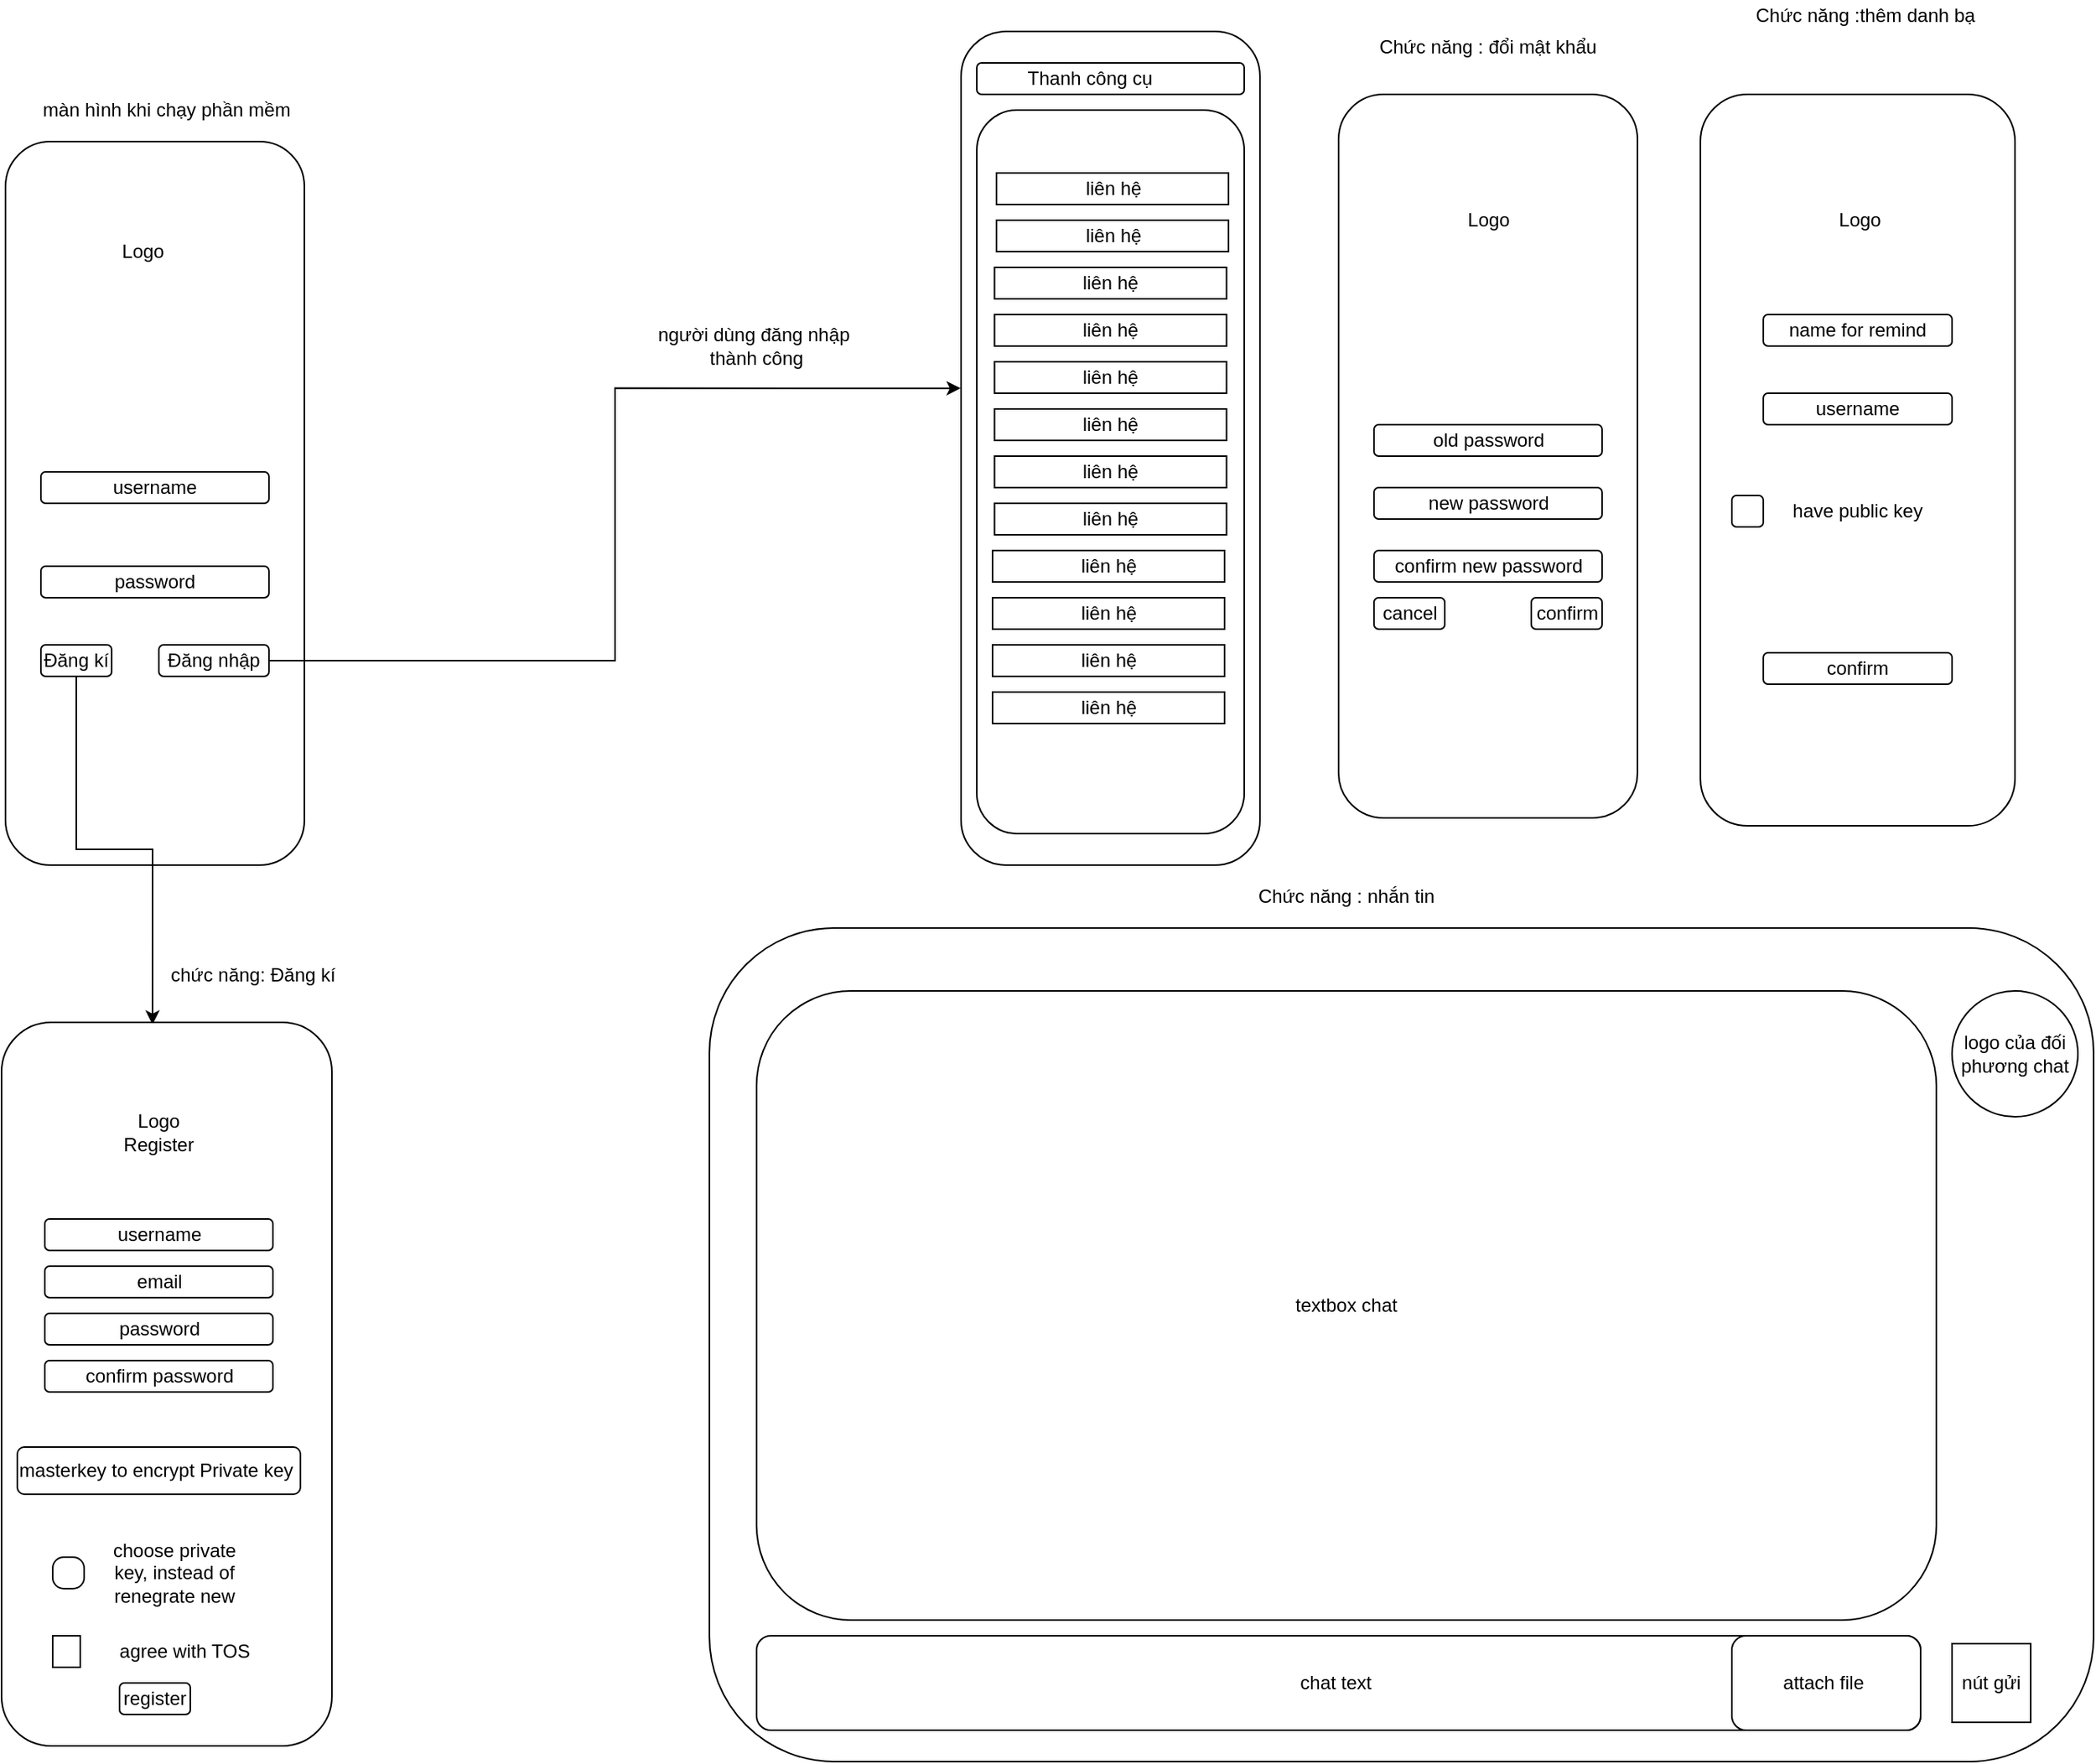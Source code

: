 <mxfile version="14.6.6" type="github">
  <diagram id="R-O5f7suQrWHJMY9VDNE" name="Page-1">
    <mxGraphModel dx="1673" dy="1967" grid="1" gridSize="10" guides="1" tooltips="1" connect="1" arrows="1" fold="1" page="1" pageScale="1" pageWidth="850" pageHeight="1100" math="0" shadow="0">
      <root>
        <mxCell id="0" />
        <mxCell id="1" parent="0" />
        <mxCell id="_od8C_fX1GK80lD2vwEX-1" value="" style="rounded=1;whiteSpace=wrap;html=1;" parent="1" vertex="1">
          <mxGeometry x="12.5" y="50" width="190" height="460" as="geometry" />
        </mxCell>
        <mxCell id="_od8C_fX1GK80lD2vwEX-2" value="username" style="rounded=1;whiteSpace=wrap;html=1;" parent="1" vertex="1">
          <mxGeometry x="35" y="260" width="145" height="20" as="geometry" />
        </mxCell>
        <mxCell id="_od8C_fX1GK80lD2vwEX-59" style="edgeStyle=orthogonalEdgeStyle;rounded=0;orthogonalLoop=1;jettySize=auto;html=1;entryX=-0.001;entryY=0.428;entryDx=0;entryDy=0;entryPerimeter=0;" parent="1" source="_od8C_fX1GK80lD2vwEX-3" target="_od8C_fX1GK80lD2vwEX-12" edge="1">
          <mxGeometry relative="1" as="geometry" />
        </mxCell>
        <mxCell id="_od8C_fX1GK80lD2vwEX-3" value="Đăng nhập" style="rounded=1;whiteSpace=wrap;html=1;" parent="1" vertex="1">
          <mxGeometry x="110" y="370" width="70" height="20" as="geometry" />
        </mxCell>
        <mxCell id="_od8C_fX1GK80lD2vwEX-4" value="password" style="rounded=1;whiteSpace=wrap;html=1;" parent="1" vertex="1">
          <mxGeometry x="35" y="320" width="145" height="20" as="geometry" />
        </mxCell>
        <mxCell id="_od8C_fX1GK80lD2vwEX-58" style="edgeStyle=orthogonalEdgeStyle;rounded=0;orthogonalLoop=1;jettySize=auto;html=1;entryX=0.457;entryY=0.003;entryDx=0;entryDy=0;entryPerimeter=0;" parent="1" source="_od8C_fX1GK80lD2vwEX-5" target="_od8C_fX1GK80lD2vwEX-6" edge="1">
          <mxGeometry relative="1" as="geometry" />
        </mxCell>
        <mxCell id="_od8C_fX1GK80lD2vwEX-5" value="Đăng kí" style="rounded=1;whiteSpace=wrap;html=1;" parent="1" vertex="1">
          <mxGeometry x="35" y="370" width="45" height="20" as="geometry" />
        </mxCell>
        <mxCell id="_od8C_fX1GK80lD2vwEX-6" value="" style="rounded=1;whiteSpace=wrap;html=1;" parent="1" vertex="1">
          <mxGeometry x="10" y="610" width="210" height="460" as="geometry" />
        </mxCell>
        <mxCell id="_od8C_fX1GK80lD2vwEX-7" value="username" style="rounded=1;whiteSpace=wrap;html=1;" parent="1" vertex="1">
          <mxGeometry x="37.5" y="735" width="145" height="20" as="geometry" />
        </mxCell>
        <mxCell id="_od8C_fX1GK80lD2vwEX-8" value="email" style="rounded=1;whiteSpace=wrap;html=1;" parent="1" vertex="1">
          <mxGeometry x="37.5" y="765" width="145" height="20" as="geometry" />
        </mxCell>
        <mxCell id="_od8C_fX1GK80lD2vwEX-9" value="password" style="rounded=1;whiteSpace=wrap;html=1;" parent="1" vertex="1">
          <mxGeometry x="37.5" y="795" width="145" height="20" as="geometry" />
        </mxCell>
        <mxCell id="_od8C_fX1GK80lD2vwEX-10" value="confirm password" style="rounded=1;whiteSpace=wrap;html=1;" parent="1" vertex="1">
          <mxGeometry x="37.5" y="825" width="145" height="20" as="geometry" />
        </mxCell>
        <mxCell id="_od8C_fX1GK80lD2vwEX-11" value="register" style="rounded=1;whiteSpace=wrap;html=1;" parent="1" vertex="1">
          <mxGeometry x="85" y="1030" width="45" height="20" as="geometry" />
        </mxCell>
        <mxCell id="_od8C_fX1GK80lD2vwEX-12" value="" style="rounded=1;whiteSpace=wrap;html=1;" parent="1" vertex="1">
          <mxGeometry x="620" y="-20" width="190" height="530" as="geometry" />
        </mxCell>
        <mxCell id="_od8C_fX1GK80lD2vwEX-13" value="" style="rounded=1;whiteSpace=wrap;html=1;" parent="1" vertex="1">
          <mxGeometry x="630" y="30" width="170" height="460" as="geometry" />
        </mxCell>
        <mxCell id="_od8C_fX1GK80lD2vwEX-14" value="Logo" style="text;html=1;strokeColor=none;fillColor=none;align=center;verticalAlign=middle;whiteSpace=wrap;rounded=0;" parent="1" vertex="1">
          <mxGeometry x="80" y="110" width="40" height="20" as="geometry" />
        </mxCell>
        <mxCell id="_od8C_fX1GK80lD2vwEX-15" value="" style="rounded=0;whiteSpace=wrap;html=1;arcSize=12;" parent="1" vertex="1">
          <mxGeometry x="42.5" y="1000" width="17.5" height="20" as="geometry" />
        </mxCell>
        <mxCell id="_od8C_fX1GK80lD2vwEX-16" value="agree with TOS" style="text;html=1;strokeColor=none;fillColor=none;align=center;verticalAlign=middle;whiteSpace=wrap;rounded=0;" parent="1" vertex="1">
          <mxGeometry x="60" y="1000" width="132.5" height="20" as="geometry" />
        </mxCell>
        <mxCell id="_od8C_fX1GK80lD2vwEX-17" value="Logo&lt;br&gt;Register" style="text;html=1;strokeColor=none;fillColor=none;align=center;verticalAlign=middle;whiteSpace=wrap;rounded=0;" parent="1" vertex="1">
          <mxGeometry x="90" y="670" width="40" height="20" as="geometry" />
        </mxCell>
        <mxCell id="_od8C_fX1GK80lD2vwEX-18" value="" style="rounded=1;whiteSpace=wrap;html=1;" parent="1" vertex="1">
          <mxGeometry x="630" width="170" height="20" as="geometry" />
        </mxCell>
        <mxCell id="_od8C_fX1GK80lD2vwEX-19" value="liên hệ" style="rounded=0;whiteSpace=wrap;html=1;" parent="1" vertex="1">
          <mxGeometry x="642.5" y="70" width="147.5" height="20" as="geometry" />
        </mxCell>
        <mxCell id="_od8C_fX1GK80lD2vwEX-33" value="Thanh công cụ" style="text;html=1;strokeColor=none;fillColor=none;align=center;verticalAlign=middle;whiteSpace=wrap;rounded=0;" parent="1" vertex="1">
          <mxGeometry x="642.5" width="117.5" height="20" as="geometry" />
        </mxCell>
        <mxCell id="_od8C_fX1GK80lD2vwEX-34" value="" style="rounded=1;whiteSpace=wrap;html=1;" parent="1" vertex="1">
          <mxGeometry x="460" y="550" width="880" height="530" as="geometry" />
        </mxCell>
        <mxCell id="_od8C_fX1GK80lD2vwEX-35" value="textbox chat" style="rounded=1;whiteSpace=wrap;html=1;" parent="1" vertex="1">
          <mxGeometry x="490" y="590" width="750" height="400" as="geometry" />
        </mxCell>
        <mxCell id="_od8C_fX1GK80lD2vwEX-36" value="logo của đối phương chat" style="ellipse;whiteSpace=wrap;html=1;aspect=fixed;" parent="1" vertex="1">
          <mxGeometry x="1250" y="590" width="80" height="80" as="geometry" />
        </mxCell>
        <mxCell id="_od8C_fX1GK80lD2vwEX-37" value="chat text&amp;nbsp;" style="rounded=1;whiteSpace=wrap;html=1;" parent="1" vertex="1">
          <mxGeometry x="490" y="1000" width="740" height="60" as="geometry" />
        </mxCell>
        <mxCell id="_od8C_fX1GK80lD2vwEX-38" value="nút gửi" style="rounded=0;whiteSpace=wrap;html=1;" parent="1" vertex="1">
          <mxGeometry x="1250" y="1005" width="50" height="50" as="geometry" />
        </mxCell>
        <mxCell id="_od8C_fX1GK80lD2vwEX-39" value="attach file&amp;nbsp;" style="rounded=1;whiteSpace=wrap;html=1;" parent="1" vertex="1">
          <mxGeometry x="1110" y="1000" width="120" height="60" as="geometry" />
        </mxCell>
        <mxCell id="_od8C_fX1GK80lD2vwEX-40" value="" style="rounded=1;whiteSpace=wrap;html=1;" parent="1" vertex="1">
          <mxGeometry x="860" y="20" width="190" height="460" as="geometry" />
        </mxCell>
        <mxCell id="_od8C_fX1GK80lD2vwEX-41" value="old password" style="rounded=1;whiteSpace=wrap;html=1;" parent="1" vertex="1">
          <mxGeometry x="882.5" y="230" width="145" height="20" as="geometry" />
        </mxCell>
        <mxCell id="_od8C_fX1GK80lD2vwEX-42" value="confirm" style="rounded=1;whiteSpace=wrap;html=1;" parent="1" vertex="1">
          <mxGeometry x="982.5" y="340" width="45" height="20" as="geometry" />
        </mxCell>
        <mxCell id="_od8C_fX1GK80lD2vwEX-43" value="new password" style="rounded=1;whiteSpace=wrap;html=1;" parent="1" vertex="1">
          <mxGeometry x="882.5" y="270" width="145" height="20" as="geometry" />
        </mxCell>
        <mxCell id="_od8C_fX1GK80lD2vwEX-44" value="cancel" style="rounded=1;whiteSpace=wrap;html=1;" parent="1" vertex="1">
          <mxGeometry x="882.5" y="340" width="45" height="20" as="geometry" />
        </mxCell>
        <mxCell id="_od8C_fX1GK80lD2vwEX-45" value="Logo&lt;br&gt;" style="text;html=1;strokeColor=none;fillColor=none;align=center;verticalAlign=middle;whiteSpace=wrap;rounded=0;" parent="1" vertex="1">
          <mxGeometry x="893.75" y="90" width="122.5" height="20" as="geometry" />
        </mxCell>
        <mxCell id="_od8C_fX1GK80lD2vwEX-46" value="confirm new password" style="rounded=1;whiteSpace=wrap;html=1;" parent="1" vertex="1">
          <mxGeometry x="882.5" y="310" width="145" height="20" as="geometry" />
        </mxCell>
        <mxCell id="_od8C_fX1GK80lD2vwEX-47" value="" style="rounded=1;whiteSpace=wrap;html=1;" parent="1" vertex="1">
          <mxGeometry x="1090" y="20" width="200" height="465" as="geometry" />
        </mxCell>
        <mxCell id="_od8C_fX1GK80lD2vwEX-49" value="name for remind" style="rounded=1;whiteSpace=wrap;html=1;" parent="1" vertex="1">
          <mxGeometry x="1130" y="160" width="120" height="20" as="geometry" />
        </mxCell>
        <mxCell id="_od8C_fX1GK80lD2vwEX-50" value="username" style="rounded=1;whiteSpace=wrap;html=1;" parent="1" vertex="1">
          <mxGeometry x="1130" y="210" width="120" height="20" as="geometry" />
        </mxCell>
        <mxCell id="_od8C_fX1GK80lD2vwEX-51" value="" style="rounded=1;whiteSpace=wrap;html=1;" parent="1" vertex="1">
          <mxGeometry x="1110" y="275" width="20" height="20" as="geometry" />
        </mxCell>
        <mxCell id="_od8C_fX1GK80lD2vwEX-52" value="have public key" style="text;html=1;strokeColor=none;fillColor=none;align=center;verticalAlign=middle;whiteSpace=wrap;rounded=0;" parent="1" vertex="1">
          <mxGeometry x="1130" y="275" width="120" height="20" as="geometry" />
        </mxCell>
        <mxCell id="_od8C_fX1GK80lD2vwEX-54" value="confirm" style="rounded=1;whiteSpace=wrap;html=1;" parent="1" vertex="1">
          <mxGeometry x="1130" y="375" width="120" height="20" as="geometry" />
        </mxCell>
        <mxCell id="_od8C_fX1GK80lD2vwEX-55" value="" style="rounded=1;whiteSpace=wrap;html=1;arcSize=35;" parent="1" vertex="1">
          <mxGeometry x="42.5" y="950" width="20" height="20" as="geometry" />
        </mxCell>
        <mxCell id="_od8C_fX1GK80lD2vwEX-56" value="choose private key, instead of renegrate new" style="text;html=1;strokeColor=none;fillColor=none;align=center;verticalAlign=middle;whiteSpace=wrap;rounded=0;" parent="1" vertex="1">
          <mxGeometry x="70" y="950" width="100" height="20" as="geometry" />
        </mxCell>
        <mxCell id="_od8C_fX1GK80lD2vwEX-57" value="masterkey to encrypt Private key&amp;nbsp;" style="rounded=1;whiteSpace=wrap;html=1;" parent="1" vertex="1">
          <mxGeometry x="20" y="880" width="180" height="30" as="geometry" />
        </mxCell>
        <mxCell id="kLnw_b6tRQXO-mb8i-50-1" value="liên hệ" style="rounded=0;whiteSpace=wrap;html=1;" vertex="1" parent="1">
          <mxGeometry x="642.5" y="100" width="147.5" height="20" as="geometry" />
        </mxCell>
        <mxCell id="kLnw_b6tRQXO-mb8i-50-2" value="liên hệ" style="rounded=0;whiteSpace=wrap;html=1;" vertex="1" parent="1">
          <mxGeometry x="641.25" y="130" width="147.5" height="20" as="geometry" />
        </mxCell>
        <mxCell id="kLnw_b6tRQXO-mb8i-50-3" value="liên hệ" style="rounded=0;whiteSpace=wrap;html=1;" vertex="1" parent="1">
          <mxGeometry x="641.25" y="160" width="147.5" height="20" as="geometry" />
        </mxCell>
        <mxCell id="kLnw_b6tRQXO-mb8i-50-4" value="liên hệ" style="rounded=0;whiteSpace=wrap;html=1;" vertex="1" parent="1">
          <mxGeometry x="641.25" y="190" width="147.5" height="20" as="geometry" />
        </mxCell>
        <mxCell id="kLnw_b6tRQXO-mb8i-50-5" value="liên hệ" style="rounded=0;whiteSpace=wrap;html=1;" vertex="1" parent="1">
          <mxGeometry x="641.25" y="220" width="147.5" height="20" as="geometry" />
        </mxCell>
        <mxCell id="kLnw_b6tRQXO-mb8i-50-6" value="liên hệ" style="rounded=0;whiteSpace=wrap;html=1;" vertex="1" parent="1">
          <mxGeometry x="641.25" y="250" width="147.5" height="20" as="geometry" />
        </mxCell>
        <mxCell id="kLnw_b6tRQXO-mb8i-50-7" value="liên hệ" style="rounded=0;whiteSpace=wrap;html=1;" vertex="1" parent="1">
          <mxGeometry x="641.25" y="280" width="147.5" height="20" as="geometry" />
        </mxCell>
        <mxCell id="kLnw_b6tRQXO-mb8i-50-8" value="liên hệ" style="rounded=0;whiteSpace=wrap;html=1;" vertex="1" parent="1">
          <mxGeometry x="640" y="310" width="147.5" height="20" as="geometry" />
        </mxCell>
        <mxCell id="kLnw_b6tRQXO-mb8i-50-9" value="liên hệ" style="rounded=0;whiteSpace=wrap;html=1;" vertex="1" parent="1">
          <mxGeometry x="640" y="340" width="147.5" height="20" as="geometry" />
        </mxCell>
        <mxCell id="kLnw_b6tRQXO-mb8i-50-10" value="liên hệ" style="rounded=0;whiteSpace=wrap;html=1;" vertex="1" parent="1">
          <mxGeometry x="640" y="370" width="147.5" height="20" as="geometry" />
        </mxCell>
        <mxCell id="kLnw_b6tRQXO-mb8i-50-11" value="liên hệ" style="rounded=0;whiteSpace=wrap;html=1;" vertex="1" parent="1">
          <mxGeometry x="640" y="400" width="147.5" height="20" as="geometry" />
        </mxCell>
        <mxCell id="kLnw_b6tRQXO-mb8i-50-12" value="người dùng đăng nhập&amp;nbsp; thành công" style="text;html=1;strokeColor=none;fillColor=none;align=center;verticalAlign=middle;whiteSpace=wrap;rounded=0;" vertex="1" parent="1">
          <mxGeometry x="410" y="170" width="160" height="20" as="geometry" />
        </mxCell>
        <mxCell id="kLnw_b6tRQXO-mb8i-50-13" value="Chức năng : đổi mật khẩu" style="text;html=1;strokeColor=none;fillColor=none;align=center;verticalAlign=middle;whiteSpace=wrap;rounded=0;" vertex="1" parent="1">
          <mxGeometry x="875" y="-20" width="160" height="20" as="geometry" />
        </mxCell>
        <mxCell id="kLnw_b6tRQXO-mb8i-50-14" value="Chức năng :thêm danh bạ" style="text;html=1;strokeColor=none;fillColor=none;align=center;verticalAlign=middle;whiteSpace=wrap;rounded=0;" vertex="1" parent="1">
          <mxGeometry x="1115" y="-40" width="160" height="20" as="geometry" />
        </mxCell>
        <mxCell id="kLnw_b6tRQXO-mb8i-50-15" value="Logo&lt;br&gt;" style="text;html=1;strokeColor=none;fillColor=none;align=center;verticalAlign=middle;whiteSpace=wrap;rounded=0;" vertex="1" parent="1">
          <mxGeometry x="1130" y="90" width="122.5" height="20" as="geometry" />
        </mxCell>
        <mxCell id="kLnw_b6tRQXO-mb8i-50-16" value="chức năng: Đăng kí" style="text;html=1;strokeColor=none;fillColor=none;align=center;verticalAlign=middle;whiteSpace=wrap;rounded=0;" vertex="1" parent="1">
          <mxGeometry x="110" y="570" width="120" height="20" as="geometry" />
        </mxCell>
        <mxCell id="kLnw_b6tRQXO-mb8i-50-18" value="Chức năng : nhắn tin" style="text;html=1;strokeColor=none;fillColor=none;align=center;verticalAlign=middle;whiteSpace=wrap;rounded=0;" vertex="1" parent="1">
          <mxGeometry x="785" y="520" width="160" height="20" as="geometry" />
        </mxCell>
        <mxCell id="kLnw_b6tRQXO-mb8i-50-19" value="màn hình khi chạy phần mềm" style="text;html=1;strokeColor=none;fillColor=none;align=center;verticalAlign=middle;whiteSpace=wrap;rounded=0;" vertex="1" parent="1">
          <mxGeometry x="20" y="20" width="190" height="20" as="geometry" />
        </mxCell>
      </root>
    </mxGraphModel>
  </diagram>
</mxfile>
